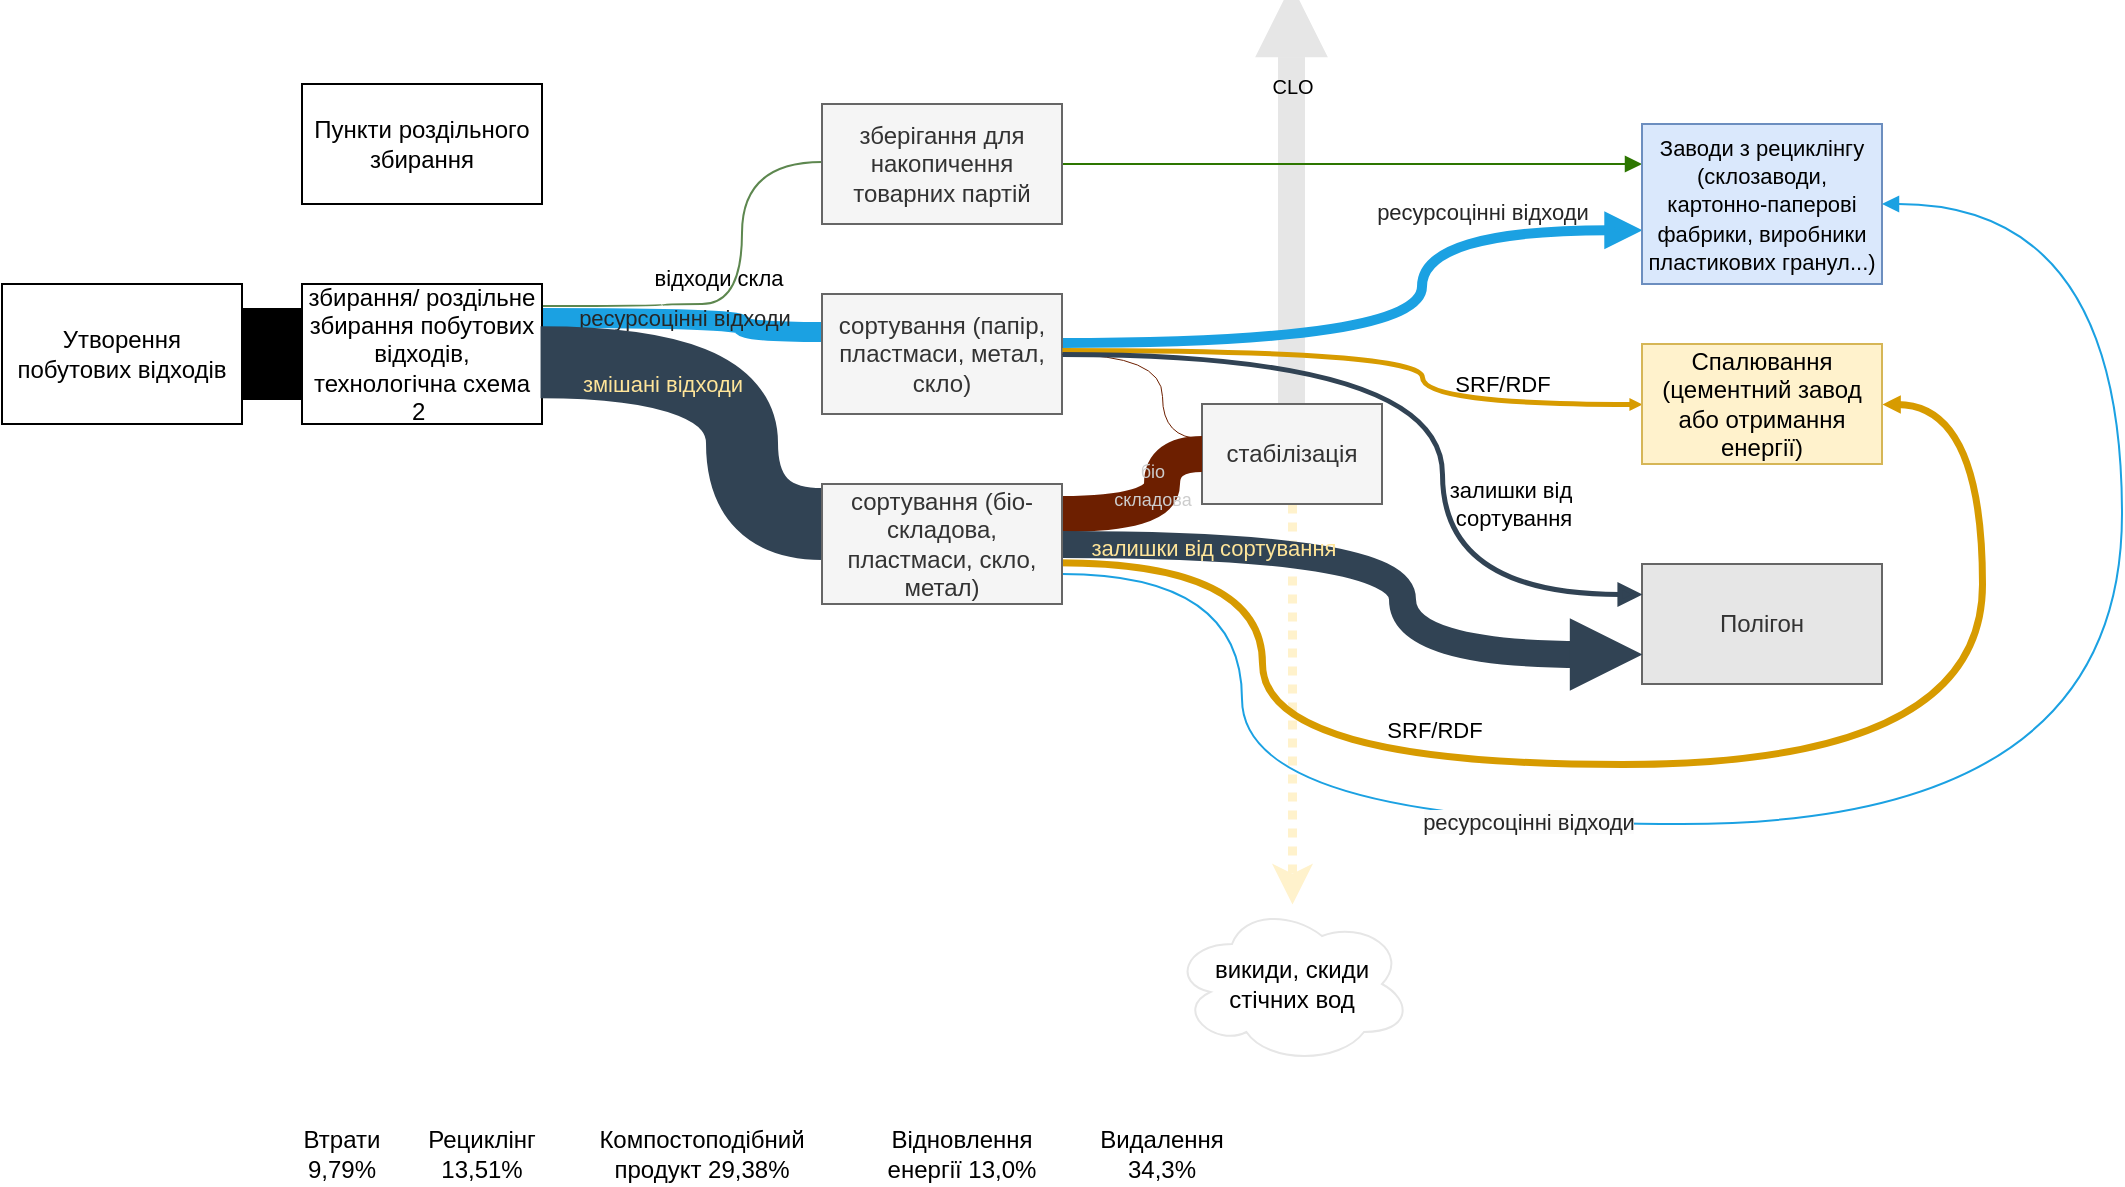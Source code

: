 <mxfile version="24.7.17" pages="2">
  <diagram name="Page-1" id="TaI290nxYZMiwjXGb0RB">
    <mxGraphModel dx="1122" dy="761" grid="1" gridSize="10" guides="1" tooltips="1" connect="1" arrows="1" fold="1" page="1" pageScale="1" pageWidth="1169" pageHeight="827" math="0" shadow="0">
      <root>
        <mxCell id="0" />
        <mxCell id="1" parent="0" />
        <mxCell id="YObOD3WKvlDWgrV_L_7Z-63" style="edgeStyle=orthogonalEdgeStyle;rounded=0;orthogonalLoop=1;jettySize=auto;html=1;exitX=0.5;exitY=0;exitDx=0;exitDy=0;curved=1;strokeWidth=13.5;endArrow=block;endFill=1;endSize=1;fillColor=#f5f5f5;strokeColor=#E6E6E6;" edge="1" parent="1">
          <mxGeometry relative="1" as="geometry">
            <mxPoint x="654.5" y="290" as="sourcePoint" />
            <mxPoint x="654.5" y="80" as="targetPoint" />
            <Array as="points">
              <mxPoint x="654.5" y="130" />
            </Array>
          </mxGeometry>
        </mxCell>
        <mxCell id="YObOD3WKvlDWgrV_L_7Z-66" value="&lt;font size=&quot;1&quot;&gt;CLO&lt;/font&gt;" style="edgeLabel;html=1;align=center;verticalAlign=middle;resizable=0;points=[];labelBackgroundColor=none;spacingTop=2;" vertex="1" connectable="0" parent="YObOD3WKvlDWgrV_L_7Z-63">
          <mxGeometry relative="1" as="geometry">
            <mxPoint y="-55" as="offset" />
          </mxGeometry>
        </mxCell>
        <mxCell id="YObOD3WKvlDWgrV_L_7Z-57" value="" style="edgeStyle=orthogonalEdgeStyle;rounded=0;orthogonalLoop=1;jettySize=auto;html=1;strokeWidth=4.5;fillColor=#f9f7ed;strokeColor=#FFF2CC;dashed=1;dashPattern=1 1;exitX=0.5;exitY=1;exitDx=0;exitDy=0;" edge="1" parent="1" source="YObOD3WKvlDWgrV_L_7Z-45" target="YObOD3WKvlDWgrV_L_7Z-56">
          <mxGeometry relative="1" as="geometry">
            <mxPoint x="679.5" y="340" as="sourcePoint" />
            <mxPoint x="679.5" y="570" as="targetPoint" />
            <Array as="points">
              <mxPoint x="655" y="490" />
              <mxPoint x="655" y="490" />
            </Array>
          </mxGeometry>
        </mxCell>
        <mxCell id="YObOD3WKvlDWgrV_L_7Z-9" value="" style="edgeStyle=orthogonalEdgeStyle;rounded=0;orthogonalLoop=1;jettySize=auto;html=1;curved=1;fillColor=#6d8764;strokeColor=#5D874F;endArrow=none;endFill=0;entryX=1;entryY=0.5;entryDx=0;entryDy=0;" edge="1" parent="1">
          <mxGeometry relative="1" as="geometry">
            <mxPoint x="280" y="241" as="sourcePoint" />
            <mxPoint x="420" y="169" as="targetPoint" />
            <Array as="points">
              <mxPoint x="340" y="241" />
              <mxPoint x="340" y="240" />
              <mxPoint x="380" y="240" />
              <mxPoint x="380" y="169" />
            </Array>
          </mxGeometry>
        </mxCell>
        <mxCell id="YObOD3WKvlDWgrV_L_7Z-36" value="відходи скла" style="edgeLabel;html=1;align=center;verticalAlign=middle;resizable=0;points=[];labelBackgroundColor=none;" vertex="1" connectable="0" parent="YObOD3WKvlDWgrV_L_7Z-9">
          <mxGeometry y="12" relative="1" as="geometry">
            <mxPoint y="-8" as="offset" />
          </mxGeometry>
        </mxCell>
        <mxCell id="YObOD3WKvlDWgrV_L_7Z-31" value="" style="edgeStyle=orthogonalEdgeStyle;rounded=0;orthogonalLoop=1;jettySize=auto;html=1;fillColor=#1ba1e2;strokeColor=#1BA1E2;strokeWidth=10;endArrow=none;endFill=0;curved=1;exitX=0.005;exitY=0.769;exitDx=0;exitDy=0;entryX=0.003;entryY=0.317;entryDx=0;entryDy=0;exitPerimeter=0;entryPerimeter=0;" edge="1" parent="1" target="YObOD3WKvlDWgrV_L_7Z-30">
          <mxGeometry relative="1" as="geometry">
            <mxPoint x="279.4" y="247.0" as="sourcePoint" />
            <mxPoint x="420" y="263.33" as="targetPoint" />
            <Array as="points">
              <mxPoint x="380" y="247" />
              <mxPoint x="380" y="254" />
            </Array>
          </mxGeometry>
        </mxCell>
        <mxCell id="YObOD3WKvlDWgrV_L_7Z-34" value="&lt;p style=&quot;margin: 0px; font-style: normal; font-variant-caps: normal; font-stretch: normal; line-height: normal; font-family: Arial; font-size-adjust: none; font-kerning: auto; font-variant-alternates: normal; font-variant-ligatures: normal; font-variant-numeric: normal; font-variant-east-asian: normal; font-variant-position: normal; font-variant-emoji: normal; font-feature-settings: normal; font-optical-sizing: auto; font-variation-settings: normal; color: rgb(38, 38, 38);&quot;&gt;ресурсоцінні відходи&lt;/p&gt;" style="edgeLabel;html=1;align=center;verticalAlign=middle;resizable=0;points=[];labelBackgroundColor=none;" vertex="1" connectable="0" parent="YObOD3WKvlDWgrV_L_7Z-31">
          <mxGeometry x="0.024" y="-1" relative="1" as="geometry">
            <mxPoint x="-5" y="-2" as="offset" />
          </mxGeometry>
        </mxCell>
        <mxCell id="YObOD3WKvlDWgrV_L_7Z-1" value="збирання/ роздільне збирання побутових відходів, технологічна схема 2&amp;nbsp;" style="rounded=0;whiteSpace=wrap;html=1;direction=west;" vertex="1" parent="1">
          <mxGeometry x="160" y="230" width="120" height="70" as="geometry" />
        </mxCell>
        <mxCell id="YObOD3WKvlDWgrV_L_7Z-54" style="edgeStyle=orthogonalEdgeStyle;rounded=0;orthogonalLoop=1;jettySize=auto;html=1;curved=1;entryX=1;entryY=0.5;entryDx=0;entryDy=0;strokeWidth=3.5;fillColor=#ffcd28;strokeColor=#d79b00;gradientColor=#ffa500;exitX=0.982;exitY=0.653;exitDx=0;exitDy=0;endArrow=block;endFill=1;exitPerimeter=0;endSize=0;" edge="1" parent="1" source="YObOD3WKvlDWgrV_L_7Z-6" target="YObOD3WKvlDWgrV_L_7Z-39">
          <mxGeometry relative="1" as="geometry">
            <mxPoint x="950" y="260" as="targetPoint" />
            <Array as="points">
              <mxPoint x="640" y="369" />
              <mxPoint x="640" y="470" />
              <mxPoint x="1000" y="470" />
              <mxPoint x="1000" y="290" />
            </Array>
          </mxGeometry>
        </mxCell>
        <mxCell id="YObOD3WKvlDWgrV_L_7Z-67" value="SRF/RDF" style="edgeLabel;html=1;align=center;verticalAlign=middle;resizable=0;points=[];labelBackgroundColor=none;" vertex="1" connectable="0" parent="YObOD3WKvlDWgrV_L_7Z-54">
          <mxGeometry x="-0.564" y="-15" relative="1" as="geometry">
            <mxPoint x="101" y="13" as="offset" />
          </mxGeometry>
        </mxCell>
        <mxCell id="YObOD3WKvlDWgrV_L_7Z-47" style="edgeStyle=orthogonalEdgeStyle;rounded=0;orthogonalLoop=1;jettySize=auto;html=1;entryX=0;entryY=0.25;entryDx=0;entryDy=0;curved=1;fillColor=#60a917;strokeColor=#2D7600;endArrow=block;endFill=1;exitX=0;exitY=0.5;exitDx=0;exitDy=0;" edge="1" parent="1" source="YObOD3WKvlDWgrV_L_7Z-8" target="YObOD3WKvlDWgrV_L_7Z-37">
          <mxGeometry relative="1" as="geometry">
            <mxPoint x="550" y="454.6" as="sourcePoint" />
            <mxPoint x="858.8" y="454.58" as="targetPoint" />
            <Array as="points" />
          </mxGeometry>
        </mxCell>
        <mxCell id="YObOD3WKvlDWgrV_L_7Z-8" value="зберігання для накопичення товарних партій" style="rounded=0;whiteSpace=wrap;html=1;direction=west;fillColor=#f5f5f5;strokeColor=#666666;fontColor=#333333;" vertex="1" parent="1">
          <mxGeometry x="420" y="140" width="120" height="60" as="geometry" />
        </mxCell>
        <mxCell id="YObOD3WKvlDWgrV_L_7Z-38" value="" style="edgeStyle=orthogonalEdgeStyle;rounded=0;orthogonalLoop=1;jettySize=auto;html=1;curved=1;strokeWidth=5;fillColor=#1ba1e2;strokeColor=#1BA1E2;endArrow=block;endFill=1;entryX=0.002;entryY=0.664;entryDx=0;entryDy=0;exitX=0.988;exitY=0.409;exitDx=0;exitDy=0;exitPerimeter=0;entryPerimeter=0;" edge="1" parent="1" source="YObOD3WKvlDWgrV_L_7Z-30" target="YObOD3WKvlDWgrV_L_7Z-37">
          <mxGeometry relative="1" as="geometry">
            <mxPoint x="540" y="250" as="sourcePoint" />
            <mxPoint x="699" y="100" as="targetPoint" />
            <Array as="points">
              <mxPoint x="720" y="259" />
              <mxPoint x="720" y="203" />
            </Array>
          </mxGeometry>
        </mxCell>
        <mxCell id="41DSZIVwjrXOuzU7WRzZ-4" value="&lt;span style=&quot;caret-color: rgb(38, 38, 38); color: rgb(38, 38, 38);&quot;&gt;&lt;font face=&quot;Helvetica&quot;&gt;ресурсоцінні відходи&lt;/font&gt;&lt;/span&gt;" style="edgeLabel;html=1;align=center;verticalAlign=middle;resizable=0;points=[];labelBackgroundColor=none;" vertex="1" connectable="0" parent="YObOD3WKvlDWgrV_L_7Z-38">
          <mxGeometry x="-0.177" y="5" relative="1" as="geometry">
            <mxPoint x="68" y="-61" as="offset" />
          </mxGeometry>
        </mxCell>
        <mxCell id="YObOD3WKvlDWgrV_L_7Z-30" value="сортування (папір, пластмаси, метал, скло)" style="whiteSpace=wrap;html=1;rounded=0;fillColor=#f5f5f5;fontColor=#333333;strokeColor=#666666;" vertex="1" parent="1">
          <mxGeometry x="420" y="235" width="120" height="60" as="geometry" />
        </mxCell>
        <mxCell id="YObOD3WKvlDWgrV_L_7Z-37" value="&lt;font style=&quot;font-size: 11px;&quot;&gt;Заводи з рециклінгу (склозаводи, картонно-паперові фабрики, виробники пластикових гранул...)&lt;/font&gt;" style="whiteSpace=wrap;html=1;fillColor=#dae8fc;strokeColor=#6c8ebf;rounded=0;" vertex="1" parent="1">
          <mxGeometry x="830" y="150" width="120" height="80" as="geometry" />
        </mxCell>
        <mxCell id="YObOD3WKvlDWgrV_L_7Z-40" value="" style="edgeStyle=orthogonalEdgeStyle;orthogonalLoop=1;jettySize=auto;html=1;rounded=0;curved=1;strokeWidth=2.5;fillColor=#ffcd28;strokeColor=#d79b00;gradientColor=#ffa500;startArrow=none;startFill=0;endArrow=block;endFill=1;exitX=1;exitY=0.5;exitDx=0;exitDy=0;endSize=0;entryX=0;entryY=0.5;entryDx=0;entryDy=0;" edge="1" parent="1" target="YObOD3WKvlDWgrV_L_7Z-39">
          <mxGeometry width="80" relative="1" as="geometry">
            <mxPoint x="540" y="263.0" as="sourcePoint" />
            <mxPoint x="827" y="290" as="targetPoint" />
            <Array as="points">
              <mxPoint x="720" y="263" />
              <mxPoint x="720" y="290" />
            </Array>
          </mxGeometry>
        </mxCell>
        <mxCell id="YObOD3WKvlDWgrV_L_7Z-68" value="SRF/RDF" style="edgeLabel;html=1;align=center;verticalAlign=middle;resizable=0;points=[];labelBackgroundColor=none;" vertex="1" connectable="0" parent="YObOD3WKvlDWgrV_L_7Z-40">
          <mxGeometry x="0.25" relative="1" as="geometry">
            <mxPoint x="40" y="-1" as="offset" />
          </mxGeometry>
        </mxCell>
        <mxCell id="YObOD3WKvlDWgrV_L_7Z-41" value="Полігон" style="whiteSpace=wrap;html=1;fillColor=#E6E6E6;strokeColor=#666666;fontColor=#333333;" vertex="1" parent="1">
          <mxGeometry x="830" y="370" width="120" height="60" as="geometry" />
        </mxCell>
        <mxCell id="YObOD3WKvlDWgrV_L_7Z-44" value="" style="edgeStyle=orthogonalEdgeStyle;orthogonalLoop=1;jettySize=auto;html=1;rounded=0;entryX=-0.001;entryY=0.342;entryDx=0;entryDy=0;curved=1;strokeWidth=0.5;endArrow=none;endFill=0;fillColor=#a0522d;strokeColor=#6D1F00;exitX=1;exitY=0.5;exitDx=0;exitDy=0;entryPerimeter=0;" edge="1" parent="1" source="YObOD3WKvlDWgrV_L_7Z-30" target="YObOD3WKvlDWgrV_L_7Z-45">
          <mxGeometry width="80" relative="1" as="geometry">
            <mxPoint x="540" y="210" as="sourcePoint" />
            <mxPoint x="693.0" y="243" as="targetPoint" />
            <Array as="points">
              <mxPoint x="590" y="265" />
              <mxPoint x="590" y="307" />
            </Array>
          </mxGeometry>
        </mxCell>
        <mxCell id="YObOD3WKvlDWgrV_L_7Z-45" value="стабілізація" style="whiteSpace=wrap;html=1;fillColor=#f5f5f5;fontColor=#333333;strokeColor=#666666;" vertex="1" parent="1">
          <mxGeometry x="610" y="290" width="90" height="50" as="geometry" />
        </mxCell>
        <mxCell id="YObOD3WKvlDWgrV_L_7Z-50" value="" style="edgeStyle=orthogonalEdgeStyle;orthogonalLoop=1;jettySize=auto;html=1;rounded=0;curved=1;strokeWidth=18;endArrow=none;endFill=0;fillColor=#a0522d;strokeColor=#6D1F00;exitX=1;exitY=0.25;exitDx=0;exitDy=0;entryX=0;entryY=0.5;entryDx=0;entryDy=0;" edge="1" parent="1" source="YObOD3WKvlDWgrV_L_7Z-6" target="YObOD3WKvlDWgrV_L_7Z-45">
          <mxGeometry width="80" relative="1" as="geometry">
            <mxPoint x="540" y="256.18" as="sourcePoint" />
            <mxPoint x="682.04" y="217" as="targetPoint" />
            <Array as="points">
              <mxPoint x="590" y="345" />
              <mxPoint x="590" y="315" />
            </Array>
          </mxGeometry>
        </mxCell>
        <mxCell id="YObOD3WKvlDWgrV_L_7Z-65" value="&lt;span style=&quot;white-space: normal; caret-color: rgb(51, 51, 51); text-align: left;&quot;&gt;&lt;font style=&quot;font-size: 9px;&quot; face=&quot;Helvetica&quot;&gt;біо складова&lt;/font&gt;&lt;/span&gt;" style="edgeLabel;html=1;align=center;verticalAlign=middle;resizable=0;points=[];labelBackgroundColor=none;fontColor=#CCCCCC;" vertex="1" connectable="0" parent="YObOD3WKvlDWgrV_L_7Z-50">
          <mxGeometry x="0.121" y="3" relative="1" as="geometry">
            <mxPoint x="-2" y="-9" as="offset" />
          </mxGeometry>
        </mxCell>
        <mxCell id="YObOD3WKvlDWgrV_L_7Z-51" value="" style="edgeStyle=orthogonalEdgeStyle;orthogonalLoop=1;jettySize=auto;html=1;rounded=0;curved=1;exitX=1;exitY=0.5;exitDx=0;exitDy=0;strokeWidth=13.5;fillColor=#647687;strokeColor=#314354;endArrow=block;endFill=1;endSize=1;entryX=0;entryY=0.75;entryDx=0;entryDy=0;" edge="1" parent="1" source="YObOD3WKvlDWgrV_L_7Z-6" target="YObOD3WKvlDWgrV_L_7Z-41">
          <mxGeometry width="80" relative="1" as="geometry">
            <mxPoint x="540" y="241" as="sourcePoint" />
            <mxPoint x="860" y="206" as="targetPoint" />
            <Array as="points">
              <mxPoint x="710" y="360" />
              <mxPoint x="710" y="415" />
            </Array>
          </mxGeometry>
        </mxCell>
        <mxCell id="YObOD3WKvlDWgrV_L_7Z-64" value="залишки від сортування&amp;nbsp;" style="edgeLabel;html=1;align=center;verticalAlign=middle;resizable=0;points=[];labelBackgroundColor=none;fontColor=#FFE599;" vertex="1" connectable="0" parent="YObOD3WKvlDWgrV_L_7Z-51">
          <mxGeometry x="-0.197" y="-1" relative="1" as="geometry">
            <mxPoint x="-62" y="1" as="offset" />
          </mxGeometry>
        </mxCell>
        <mxCell id="YObOD3WKvlDWgrV_L_7Z-52" value="" style="edgeStyle=orthogonalEdgeStyle;orthogonalLoop=1;jettySize=auto;html=1;rounded=0;curved=1;fillColor=#1ba1e2;strokeColor=#1BA1E2;endArrow=block;endFill=1;exitX=1;exitY=0.75;exitDx=0;exitDy=0;entryX=1;entryY=0.5;entryDx=0;entryDy=0;" edge="1" parent="1" source="YObOD3WKvlDWgrV_L_7Z-6" target="YObOD3WKvlDWgrV_L_7Z-37">
          <mxGeometry width="80" relative="1" as="geometry">
            <mxPoint x="540" y="230" as="sourcePoint" />
            <mxPoint x="1030" y="190" as="targetPoint" />
            <Array as="points">
              <mxPoint x="630" y="375" />
              <mxPoint x="630" y="500" />
              <mxPoint x="1070" y="500" />
              <mxPoint x="1070" y="190" />
            </Array>
          </mxGeometry>
        </mxCell>
        <mxCell id="41DSZIVwjrXOuzU7WRzZ-6" value="&lt;span style=&quot;caret-color: rgb(38, 38, 38); color: rgb(38, 38, 38); font-family: Arial; background-color: rgb(251, 251, 251);&quot;&gt;ресурсоцінні відходи&lt;/span&gt;" style="edgeLabel;html=1;align=center;verticalAlign=middle;resizable=0;points=[];" vertex="1" connectable="0" parent="YObOD3WKvlDWgrV_L_7Z-52">
          <mxGeometry x="-0.34" y="1" relative="1" as="geometry">
            <mxPoint as="offset" />
          </mxGeometry>
        </mxCell>
        <mxCell id="YObOD3WKvlDWgrV_L_7Z-56" value="викиди, скиди стічних вод" style="ellipse;shape=cloud;whiteSpace=wrap;html=1;strokeColor=#E6E6E6;" vertex="1" parent="1">
          <mxGeometry x="595" y="540" width="120" height="80" as="geometry" />
        </mxCell>
        <mxCell id="YObOD3WKvlDWgrV_L_7Z-69" value="Рециклінг 13,51%" style="text;strokeColor=none;align=center;fillColor=none;html=1;verticalAlign=middle;whiteSpace=wrap;rounded=0;" vertex="1" parent="1">
          <mxGeometry x="220" y="650" width="60" height="30" as="geometry" />
        </mxCell>
        <mxCell id="YObOD3WKvlDWgrV_L_7Z-71" value="Відновлення енергії 13,0%" style="text;strokeColor=none;align=center;fillColor=none;html=1;verticalAlign=middle;whiteSpace=wrap;rounded=0;" vertex="1" parent="1">
          <mxGeometry x="440" y="650" width="100" height="30" as="geometry" />
        </mxCell>
        <mxCell id="YObOD3WKvlDWgrV_L_7Z-72" value="Видалення 34,3%" style="text;strokeColor=none;align=center;fillColor=none;html=1;verticalAlign=middle;whiteSpace=wrap;rounded=0;" vertex="1" parent="1">
          <mxGeometry x="540" y="650" width="100" height="30" as="geometry" />
        </mxCell>
        <mxCell id="YObOD3WKvlDWgrV_L_7Z-73" value="Компостоподібний продукт 29,38%" style="text;strokeColor=none;align=center;fillColor=none;html=1;verticalAlign=middle;whiteSpace=wrap;rounded=0;" vertex="1" parent="1">
          <mxGeometry x="300" y="650" width="120" height="30" as="geometry" />
        </mxCell>
        <mxCell id="YObOD3WKvlDWgrV_L_7Z-74" value="Втрати 9,79%" style="text;strokeColor=none;align=center;fillColor=none;html=1;verticalAlign=middle;whiteSpace=wrap;rounded=0;" vertex="1" parent="1">
          <mxGeometry x="150" y="650" width="60" height="30" as="geometry" />
        </mxCell>
        <mxCell id="durKq_DNV5YjQT-T86ld-2" value="" style="edgeStyle=orthogonalEdgeStyle;rounded=0;orthogonalLoop=1;jettySize=auto;html=1;endArrow=none;endFill=0;strokeWidth=46;" edge="1" parent="1" source="YObOD3WKvlDWgrV_L_7Z-77" target="YObOD3WKvlDWgrV_L_7Z-1">
          <mxGeometry relative="1" as="geometry" />
        </mxCell>
        <mxCell id="YObOD3WKvlDWgrV_L_7Z-77" value="Утворення побутових відходів" style="whiteSpace=wrap;html=1;" vertex="1" parent="1">
          <mxGeometry x="10" y="230" width="120" height="70" as="geometry" />
        </mxCell>
        <mxCell id="durKq_DNV5YjQT-T86ld-4" value="" style="edgeStyle=orthogonalEdgeStyle;rounded=0;orthogonalLoop=1;jettySize=auto;html=1;curved=1;strokeWidth=36;endArrow=none;endFill=0;endSize=13;fontColor=#7a7a7a;fillColor=#647687;strokeColor=#314354;exitX=0.006;exitY=0.441;exitDx=0;exitDy=0;exitPerimeter=0;" edge="1" parent="1" source="YObOD3WKvlDWgrV_L_7Z-1" target="YObOD3WKvlDWgrV_L_7Z-6">
          <mxGeometry relative="1" as="geometry">
            <mxPoint x="279" y="269" as="sourcePoint" />
            <mxPoint x="500" y="401.5" as="targetPoint" />
            <Array as="points">
              <mxPoint x="380" y="269" />
              <mxPoint x="380" y="350" />
            </Array>
          </mxGeometry>
        </mxCell>
        <mxCell id="durKq_DNV5YjQT-T86ld-8" value="&lt;span style=&quot;caret-color: rgb(255, 229, 153); color: rgb(255, 229, 153);&quot;&gt;змішані відходи&lt;/span&gt;" style="edgeLabel;html=1;align=center;verticalAlign=middle;resizable=0;points=[];labelBackgroundColor=none;" vertex="1" connectable="0" parent="durKq_DNV5YjQT-T86ld-4">
          <mxGeometry x="-0.046" y="-6" relative="1" as="geometry">
            <mxPoint x="-34" y="6" as="offset" />
          </mxGeometry>
        </mxCell>
        <mxCell id="YObOD3WKvlDWgrV_L_7Z-6" value="сортування (біо-складова, пластмаси, скло, метал)" style="rounded=0;whiteSpace=wrap;html=1;fillColor=#f5f5f5;fontColor=#333333;strokeColor=#666666;" vertex="1" parent="1">
          <mxGeometry x="420" y="330" width="120" height="60" as="geometry" />
        </mxCell>
        <mxCell id="durKq_DNV5YjQT-T86ld-10" value="" style="edgeStyle=orthogonalEdgeStyle;orthogonalLoop=1;jettySize=auto;html=1;rounded=0;curved=1;strokeWidth=2.5;fillColor=#647687;strokeColor=#314354;entryX=0;entryY=0.25;entryDx=0;entryDy=0;endArrow=block;endFill=1;exitX=1;exitY=0.5;exitDx=0;exitDy=0;" edge="1" parent="1" source="YObOD3WKvlDWgrV_L_7Z-30" target="YObOD3WKvlDWgrV_L_7Z-41">
          <mxGeometry width="80" relative="1" as="geometry">
            <mxPoint x="530" y="215" as="sourcePoint" />
            <mxPoint x="830" y="395" as="targetPoint" />
            <Array as="points">
              <mxPoint x="730" y="265" />
              <mxPoint x="730" y="385" />
            </Array>
          </mxGeometry>
        </mxCell>
        <mxCell id="41DSZIVwjrXOuzU7WRzZ-5" value="&lt;span style=&quot;caret-color: rgb(255, 229, 153);&quot;&gt;залишки від&lt;/span&gt;&lt;div&gt;&lt;span style=&quot;caret-color: rgb(255, 229, 153);&quot;&gt;&amp;nbsp;сортування&lt;/span&gt;&lt;/div&gt;" style="edgeLabel;html=1;align=center;verticalAlign=middle;resizable=0;points=[];labelBackgroundColor=none;fontColor=#000000;" vertex="1" connectable="0" parent="durKq_DNV5YjQT-T86ld-10">
          <mxGeometry x="0.302" y="-11" relative="1" as="geometry">
            <mxPoint x="45" y="-2" as="offset" />
          </mxGeometry>
        </mxCell>
        <mxCell id="YObOD3WKvlDWgrV_L_7Z-39" value="Спалювання (цементний завод або отримання енергії)" style="whiteSpace=wrap;html=1;fillColor=#fff2cc;strokeColor=#d6b656;" vertex="1" parent="1">
          <mxGeometry x="830" y="260" width="120" height="60" as="geometry" />
        </mxCell>
        <mxCell id="41DSZIVwjrXOuzU7WRzZ-1" value="Пункти роздільного збирання" style="whiteSpace=wrap;html=1;" vertex="1" parent="1">
          <mxGeometry x="160" y="130" width="120" height="60" as="geometry" />
        </mxCell>
      </root>
    </mxGraphModel>
  </diagram>
  <diagram id="njtd-2ZJN5LWuQW-LDx5" name="Page-2">
    <mxGraphModel dx="954" dy="647" grid="1" gridSize="10" guides="1" tooltips="1" connect="1" arrows="1" fold="1" page="1" pageScale="1" pageWidth="1169" pageHeight="827" math="0" shadow="0">
      <root>
        <mxCell id="0" />
        <mxCell id="1" parent="0" />
        <mxCell id="jwHQSd07pXa5gYygd5in-1" value="" style="edgeStyle=orthogonalEdgeStyle;rounded=0;orthogonalLoop=1;jettySize=auto;html=1;strokeWidth=4.5;fillColor=#f9f7ed;strokeColor=#FFF2CC;dashed=1;dashPattern=1 1;" edge="1" parent="1" source="jwHQSd07pXa5gYygd5in-24" target="jwHQSd07pXa5gYygd5in-30">
          <mxGeometry relative="1" as="geometry" />
        </mxCell>
        <mxCell id="jwHQSd07pXa5gYygd5in-2" value="" style="edgeStyle=orthogonalEdgeStyle;rounded=0;orthogonalLoop=1;jettySize=auto;html=1;curved=1;strokeWidth=36;endArrow=none;endFill=0;exitX=0;exitY=0.75;exitDx=0;exitDy=0;endSize=13;fontColor=#7a7a7a;fillColor=#647687;strokeColor=#314354;" edge="1" parent="1" source="jwHQSd07pXa5gYygd5in-8" target="jwHQSd07pXa5gYygd5in-11">
          <mxGeometry relative="1" as="geometry" />
        </mxCell>
        <mxCell id="jwHQSd07pXa5gYygd5in-3" value="змішані відходи" style="edgeLabel;html=1;align=center;verticalAlign=middle;resizable=0;points=[];fontColor=#FFE599;labelBackgroundColor=none;" vertex="1" connectable="0" parent="jwHQSd07pXa5gYygd5in-2">
          <mxGeometry x="0.174" y="-11" relative="1" as="geometry">
            <mxPoint x="-2" y="-11" as="offset" />
          </mxGeometry>
        </mxCell>
        <mxCell id="jwHQSd07pXa5gYygd5in-4" value="" style="edgeStyle=orthogonalEdgeStyle;rounded=0;orthogonalLoop=1;jettySize=auto;html=1;curved=1;fillColor=#6d8764;strokeColor=#5D874F;exitX=0.025;exitY=0.386;exitDx=0;exitDy=0;endArrow=none;endFill=0;exitPerimeter=0;entryX=1;entryY=0.5;entryDx=0;entryDy=0;" edge="1" parent="1" source="jwHQSd07pXa5gYygd5in-8" target="jwHQSd07pXa5gYygd5in-13">
          <mxGeometry relative="1" as="geometry">
            <mxPoint x="280" y="281.5" as="sourcePoint" />
            <mxPoint x="480" y="403" as="targetPoint" />
            <Array as="points">
              <mxPoint x="310" y="273" />
              <mxPoint x="310" y="455" />
            </Array>
          </mxGeometry>
        </mxCell>
        <mxCell id="jwHQSd07pXa5gYygd5in-5" value="відходи скла" style="edgeLabel;html=1;align=center;verticalAlign=middle;resizable=0;points=[];" vertex="1" connectable="0" parent="jwHQSd07pXa5gYygd5in-4">
          <mxGeometry y="12" relative="1" as="geometry">
            <mxPoint y="-8" as="offset" />
          </mxGeometry>
        </mxCell>
        <mxCell id="jwHQSd07pXa5gYygd5in-6" value="" style="edgeStyle=orthogonalEdgeStyle;rounded=0;orthogonalLoop=1;jettySize=auto;html=1;fillColor=#1ba1e2;strokeColor=#1BA1E2;strokeWidth=10;endArrow=none;endFill=0;curved=1;" edge="1" parent="1" source="jwHQSd07pXa5gYygd5in-8" target="jwHQSd07pXa5gYygd5in-15">
          <mxGeometry relative="1" as="geometry" />
        </mxCell>
        <mxCell id="jwHQSd07pXa5gYygd5in-7" value="&lt;p style=&quot;margin: 0px; font-style: normal; font-variant-caps: normal; font-stretch: normal; line-height: normal; font-family: Arial; font-size-adjust: none; font-kerning: auto; font-variant-alternates: normal; font-variant-ligatures: normal; font-variant-numeric: normal; font-variant-east-asian: normal; font-variant-position: normal; font-variant-emoji: normal; font-feature-settings: normal; font-optical-sizing: auto; font-variation-settings: normal; color: rgb(38, 38, 38);&quot;&gt;ресурсоцінні відходи&lt;/p&gt;" style="edgeLabel;html=1;align=center;verticalAlign=middle;resizable=0;points=[];" vertex="1" connectable="0" parent="jwHQSd07pXa5gYygd5in-6">
          <mxGeometry x="0.024" y="-1" relative="1" as="geometry">
            <mxPoint x="11" as="offset" />
          </mxGeometry>
        </mxCell>
        <mxCell id="jwHQSd07pXa5gYygd5in-8" value="збирання/ роздільне збирання побутових відходів" style="rounded=0;whiteSpace=wrap;html=1;direction=west;" vertex="1" parent="1">
          <mxGeometry x="160" y="230" width="120" height="70" as="geometry" />
        </mxCell>
        <mxCell id="jwHQSd07pXa5gYygd5in-9" style="edgeStyle=orthogonalEdgeStyle;rounded=0;orthogonalLoop=1;jettySize=auto;html=1;curved=1;entryX=1.008;entryY=0.607;entryDx=0;entryDy=0;entryPerimeter=0;strokeWidth=3.5;fillColor=#ffcd28;strokeColor=#d79b00;gradientColor=#ffa500;exitX=1;exitY=0.25;exitDx=0;exitDy=0;endArrow=block;endFill=1;" edge="1" parent="1" source="jwHQSd07pXa5gYygd5in-11" target="jwHQSd07pXa5gYygd5in-17">
          <mxGeometry relative="1" as="geometry">
            <mxPoint x="950" y="260" as="targetPoint" />
            <Array as="points">
              <mxPoint x="600" y="232" />
              <mxPoint x="600" y="170" />
              <mxPoint x="1000" y="170" />
              <mxPoint x="1000" y="356" />
            </Array>
          </mxGeometry>
        </mxCell>
        <mxCell id="jwHQSd07pXa5gYygd5in-10" value="SRF/RDF" style="edgeLabel;html=1;align=center;verticalAlign=middle;resizable=0;points=[];labelBackgroundColor=none;" vertex="1" connectable="0" parent="jwHQSd07pXa5gYygd5in-9">
          <mxGeometry x="-0.564" y="-15" relative="1" as="geometry">
            <mxPoint x="134" y="-25" as="offset" />
          </mxGeometry>
        </mxCell>
        <mxCell id="jwHQSd07pXa5gYygd5in-11" value="сортування" style="rounded=0;whiteSpace=wrap;html=1;fillColor=#f5f5f5;fontColor=#333333;strokeColor=#666666;" vertex="1" parent="1">
          <mxGeometry x="420" y="217" width="120" height="60" as="geometry" />
        </mxCell>
        <mxCell id="jwHQSd07pXa5gYygd5in-12" style="edgeStyle=orthogonalEdgeStyle;rounded=0;orthogonalLoop=1;jettySize=auto;html=1;entryX=-0.01;entryY=0.583;entryDx=0;entryDy=0;curved=1;fillColor=#60a917;strokeColor=#2D7600;endArrow=block;endFill=1;entryPerimeter=0;" edge="1" parent="1" target="jwHQSd07pXa5gYygd5in-16">
          <mxGeometry relative="1" as="geometry">
            <mxPoint x="520" y="460" as="sourcePoint" />
            <mxPoint x="810" y="462.02" as="targetPoint" />
            <Array as="points" />
          </mxGeometry>
        </mxCell>
        <mxCell id="jwHQSd07pXa5gYygd5in-13" value="зберігання для накопичення товарних партій" style="rounded=0;whiteSpace=wrap;html=1;direction=west;fillColor=#f5f5f5;strokeColor=#666666;fontColor=#333333;" vertex="1" parent="1">
          <mxGeometry x="420" y="425" width="120" height="60" as="geometry" />
        </mxCell>
        <mxCell id="jwHQSd07pXa5gYygd5in-14" value="" style="edgeStyle=orthogonalEdgeStyle;rounded=0;orthogonalLoop=1;jettySize=auto;html=1;curved=1;entryX=-0.01;entryY=0.43;entryDx=0;entryDy=0;strokeWidth=5;fillColor=#1ba1e2;strokeColor=#1BA1E2;exitX=1.001;exitY=0.562;exitDx=0;exitDy=0;exitPerimeter=0;endArrow=block;endFill=1;entryPerimeter=0;" edge="1" parent="1" source="jwHQSd07pXa5gYygd5in-15" target="jwHQSd07pXa5gYygd5in-16">
          <mxGeometry relative="1" as="geometry">
            <mxPoint x="540" y="350" as="sourcePoint" />
            <mxPoint x="690" y="490" as="targetPoint" />
            <Array as="points">
              <mxPoint x="680" y="334" />
              <mxPoint x="680" y="451" />
            </Array>
          </mxGeometry>
        </mxCell>
        <mxCell id="jwHQSd07pXa5gYygd5in-15" value="сортування (папір, пластмаси, метал, скло)" style="whiteSpace=wrap;html=1;rounded=0;fillColor=#f5f5f5;fontColor=#333333;strokeColor=#666666;" vertex="1" parent="1">
          <mxGeometry x="420" y="300" width="120" height="60" as="geometry" />
        </mxCell>
        <mxCell id="jwHQSd07pXa5gYygd5in-16" value="Заводи з рециклінгу" style="whiteSpace=wrap;html=1;fillColor=#dae8fc;strokeColor=#6c8ebf;rounded=0;" vertex="1" parent="1">
          <mxGeometry x="830" y="425" width="120" height="60" as="geometry" />
        </mxCell>
        <mxCell id="jwHQSd07pXa5gYygd5in-17" value="Спалювання (цементний завод або отримання енергії)" style="whiteSpace=wrap;html=1;fillColor=#fff2cc;strokeColor=#d6b656;" vertex="1" parent="1">
          <mxGeometry x="830" y="320" width="120" height="60" as="geometry" />
        </mxCell>
        <mxCell id="jwHQSd07pXa5gYygd5in-18" value="" style="edgeStyle=orthogonalEdgeStyle;orthogonalLoop=1;jettySize=auto;html=1;rounded=0;curved=1;strokeWidth=2.5;fillColor=#ffcd28;strokeColor=#d79b00;gradientColor=#ffa500;startArrow=none;startFill=0;entryX=0;entryY=0.5;entryDx=0;entryDy=0;endArrow=block;endFill=1;" edge="1" parent="1" target="jwHQSd07pXa5gYygd5in-17">
          <mxGeometry width="80" relative="1" as="geometry">
            <mxPoint x="540" y="330" as="sourcePoint" />
            <mxPoint x="620" y="340" as="targetPoint" />
            <Array as="points">
              <mxPoint x="540" y="331" />
              <mxPoint x="690" y="331" />
              <mxPoint x="690" y="350" />
            </Array>
          </mxGeometry>
        </mxCell>
        <mxCell id="jwHQSd07pXa5gYygd5in-19" value="SRF/RDF" style="edgeLabel;html=1;align=center;verticalAlign=middle;resizable=0;points=[];labelBackgroundColor=none;" vertex="1" connectable="0" parent="jwHQSd07pXa5gYygd5in-18">
          <mxGeometry x="0.25" relative="1" as="geometry">
            <mxPoint x="26" y="-10" as="offset" />
          </mxGeometry>
        </mxCell>
        <mxCell id="jwHQSd07pXa5gYygd5in-20" value="Полігон" style="whiteSpace=wrap;html=1;fillColor=#E6E6E6;strokeColor=#666666;fontColor=#333333;" vertex="1" parent="1">
          <mxGeometry x="830" y="235" width="120" height="60" as="geometry" />
        </mxCell>
        <mxCell id="jwHQSd07pXa5gYygd5in-21" value="" style="edgeStyle=orthogonalEdgeStyle;orthogonalLoop=1;jettySize=auto;html=1;rounded=0;entryX=0;entryY=0.5;entryDx=0;entryDy=0;curved=1;strokeWidth=0.5;exitX=1.001;exitY=0.424;exitDx=0;exitDy=0;exitPerimeter=0;endArrow=none;endFill=0;fillColor=#a0522d;strokeColor=#6D1F00;" edge="1" parent="1" target="jwHQSd07pXa5gYygd5in-24">
          <mxGeometry width="80" relative="1" as="geometry">
            <mxPoint x="540.12" y="326.44" as="sourcePoint" />
            <mxPoint x="693.0" y="243" as="targetPoint" />
            <Array as="points">
              <mxPoint x="610" y="326" />
              <mxPoint x="610" y="285" />
            </Array>
          </mxGeometry>
        </mxCell>
        <mxCell id="jwHQSd07pXa5gYygd5in-22" style="edgeStyle=orthogonalEdgeStyle;rounded=0;orthogonalLoop=1;jettySize=auto;html=1;exitX=1;exitY=0.5;exitDx=0;exitDy=0;entryX=-0.007;entryY=0.531;entryDx=0;entryDy=0;curved=1;strokeWidth=13.5;endArrow=block;endFill=1;endSize=1;fillColor=#f5f5f5;strokeColor=#E6E6E6;entryPerimeter=0;" edge="1" parent="1" target="jwHQSd07pXa5gYygd5in-20">
          <mxGeometry relative="1" as="geometry">
            <mxPoint x="740" y="282" as="sourcePoint" />
            <mxPoint x="830" y="277" as="targetPoint" />
            <Array as="points">
              <mxPoint x="780" y="282" />
              <mxPoint x="780" y="267" />
            </Array>
          </mxGeometry>
        </mxCell>
        <mxCell id="jwHQSd07pXa5gYygd5in-23" value="&lt;font size=&quot;1&quot;&gt;CLO&lt;/font&gt;" style="edgeLabel;html=1;align=center;verticalAlign=middle;resizable=0;points=[];labelBackgroundColor=none;spacingTop=2;" vertex="1" connectable="0" parent="jwHQSd07pXa5gYygd5in-22">
          <mxGeometry relative="1" as="geometry">
            <mxPoint x="-1" y="1" as="offset" />
          </mxGeometry>
        </mxCell>
        <mxCell id="jwHQSd07pXa5gYygd5in-24" value="Стабілізація" style="whiteSpace=wrap;html=1;fillColor=#f5f5f5;fontColor=#333333;strokeColor=#666666;" vertex="1" parent="1">
          <mxGeometry x="620" y="260" width="120" height="50" as="geometry" />
        </mxCell>
        <mxCell id="jwHQSd07pXa5gYygd5in-25" value="" style="edgeStyle=orthogonalEdgeStyle;orthogonalLoop=1;jettySize=auto;html=1;rounded=0;curved=1;strokeWidth=18;endArrow=none;endFill=0;fillColor=#a0522d;strokeColor=#6D1F00;exitX=0.983;exitY=0.653;exitDx=0;exitDy=0;exitPerimeter=0;entryX=0;entryY=0.331;entryDx=0;entryDy=0;entryPerimeter=0;" edge="1" parent="1" target="jwHQSd07pXa5gYygd5in-24">
          <mxGeometry width="80" relative="1" as="geometry">
            <mxPoint x="540" y="256.18" as="sourcePoint" />
            <mxPoint x="682.04" y="217" as="targetPoint" />
            <Array as="points">
              <mxPoint x="570" y="256" />
              <mxPoint x="590" y="256" />
              <mxPoint x="590" y="277" />
            </Array>
          </mxGeometry>
        </mxCell>
        <mxCell id="jwHQSd07pXa5gYygd5in-26" value="&lt;span style=&quot;white-space: normal; caret-color: rgb(51, 51, 51); text-align: left;&quot;&gt;&lt;font style=&quot;font-size: 9px;&quot; face=&quot;Helvetica&quot;&gt;біо складова&lt;/font&gt;&lt;/span&gt;" style="edgeLabel;html=1;align=center;verticalAlign=middle;resizable=0;points=[];labelBackgroundColor=none;fontColor=#CCCCCC;" vertex="1" connectable="0" parent="jwHQSd07pXa5gYygd5in-25">
          <mxGeometry x="0.121" y="3" relative="1" as="geometry">
            <mxPoint x="-1" y="3" as="offset" />
          </mxGeometry>
        </mxCell>
        <mxCell id="jwHQSd07pXa5gYygd5in-27" value="" style="edgeStyle=orthogonalEdgeStyle;orthogonalLoop=1;jettySize=auto;html=1;rounded=0;entryX=0;entryY=0.25;entryDx=0;entryDy=0;curved=1;exitX=1;exitY=0.75;exitDx=0;exitDy=0;strokeWidth=13.5;fillColor=#647687;strokeColor=#314354;endArrow=block;endFill=1;endSize=1;" edge="1" parent="1" target="jwHQSd07pXa5gYygd5in-20">
          <mxGeometry width="80" relative="1" as="geometry">
            <mxPoint x="540" y="241" as="sourcePoint" />
            <mxPoint x="860" y="206" as="targetPoint" />
            <Array as="points">
              <mxPoint x="620" y="241" />
              <mxPoint x="620" y="240" />
              <mxPoint x="750" y="240" />
              <mxPoint x="750" y="250" />
            </Array>
          </mxGeometry>
        </mxCell>
        <mxCell id="jwHQSd07pXa5gYygd5in-28" value="залишки від сортування&amp;nbsp;" style="edgeLabel;html=1;align=center;verticalAlign=middle;resizable=0;points=[];labelBackgroundColor=none;fontColor=#FFE599;" vertex="1" connectable="0" parent="jwHQSd07pXa5gYygd5in-27">
          <mxGeometry x="-0.197" y="-1" relative="1" as="geometry">
            <mxPoint y="-2" as="offset" />
          </mxGeometry>
        </mxCell>
        <mxCell id="jwHQSd07pXa5gYygd5in-29" value="" style="edgeStyle=orthogonalEdgeStyle;orthogonalLoop=1;jettySize=auto;html=1;rounded=0;curved=1;fillColor=#1ba1e2;strokeColor=#1BA1E2;endArrow=block;endFill=1;" edge="1" parent="1">
          <mxGeometry width="80" relative="1" as="geometry">
            <mxPoint x="540" y="230" as="sourcePoint" />
            <mxPoint x="950" y="460" as="targetPoint" />
            <Array as="points">
              <mxPoint x="590" y="230" />
              <mxPoint x="590" y="140" />
              <mxPoint x="1030" y="140" />
              <mxPoint x="1030" y="460" />
            </Array>
          </mxGeometry>
        </mxCell>
        <mxCell id="jwHQSd07pXa5gYygd5in-30" value="викиди, скиди стічних вод" style="ellipse;shape=cloud;whiteSpace=wrap;html=1;strokeColor=#E6E6E6;" vertex="1" parent="1">
          <mxGeometry x="620" y="535" width="120" height="80" as="geometry" />
        </mxCell>
        <mxCell id="jwHQSd07pXa5gYygd5in-31" value="Рециклінг 13,51%" style="text;strokeColor=none;align=center;fillColor=none;html=1;verticalAlign=middle;whiteSpace=wrap;rounded=0;" vertex="1" parent="1">
          <mxGeometry x="340" y="560" width="60" height="30" as="geometry" />
        </mxCell>
        <mxCell id="jwHQSd07pXa5gYygd5in-32" value="Відновлення енергії 13,0%" style="text;strokeColor=none;align=center;fillColor=none;html=1;verticalAlign=middle;whiteSpace=wrap;rounded=0;" vertex="1" parent="1">
          <mxGeometry x="400" y="560" width="100" height="30" as="geometry" />
        </mxCell>
        <mxCell id="jwHQSd07pXa5gYygd5in-33" value="Видалення 34,3%" style="text;strokeColor=none;align=center;fillColor=none;html=1;verticalAlign=middle;whiteSpace=wrap;rounded=0;" vertex="1" parent="1">
          <mxGeometry x="485" y="560" width="100" height="30" as="geometry" />
        </mxCell>
        <mxCell id="jwHQSd07pXa5gYygd5in-34" value="Компостоподібний продукт 29,38%" style="text;strokeColor=none;align=center;fillColor=none;html=1;verticalAlign=middle;whiteSpace=wrap;rounded=0;" vertex="1" parent="1">
          <mxGeometry x="410" y="600" width="120" height="30" as="geometry" />
        </mxCell>
        <mxCell id="jwHQSd07pXa5gYygd5in-35" value="Втрати 9,79%" style="text;strokeColor=none;align=center;fillColor=none;html=1;verticalAlign=middle;whiteSpace=wrap;rounded=0;" vertex="1" parent="1">
          <mxGeometry x="150" y="560" width="60" height="30" as="geometry" />
        </mxCell>
        <mxCell id="jwHQSd07pXa5gYygd5in-36" value="" style="edgeStyle=orthogonalEdgeStyle;orthogonalLoop=1;jettySize=auto;html=1;rounded=0;curved=1;strokeWidth=2.5;fillColor=#647687;strokeColor=#314354;entryX=0;entryY=0.75;entryDx=0;entryDy=0;endArrow=block;endFill=1;" edge="1" parent="1" target="jwHQSd07pXa5gYygd5in-20">
          <mxGeometry width="80" relative="1" as="geometry">
            <mxPoint x="540" y="328" as="sourcePoint" />
            <mxPoint x="830" y="291" as="targetPoint" />
            <Array as="points">
              <mxPoint x="800" y="328" />
              <mxPoint x="800" y="280" />
            </Array>
          </mxGeometry>
        </mxCell>
        <mxCell id="jwHQSd07pXa5gYygd5in-37" value="Утворення" style="whiteSpace=wrap;html=1;" vertex="1" parent="1">
          <mxGeometry x="10" y="235" width="120" height="60" as="geometry" />
        </mxCell>
      </root>
    </mxGraphModel>
  </diagram>
</mxfile>
